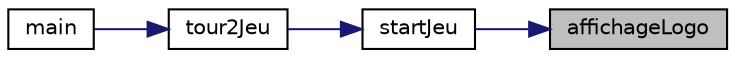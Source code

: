 digraph "affichageLogo"
{
 // INTERACTIVE_SVG=YES
 // LATEX_PDF_SIZE
  edge [fontname="Helvetica",fontsize="10",labelfontname="Helvetica",labelfontsize="10"];
  node [fontname="Helvetica",fontsize="10",shape=record];
  rankdir="RL";
  Node1 [label="affichageLogo",height=0.2,width=0.4,color="black", fillcolor="grey75", style="filled", fontcolor="black",tooltip="affiche \"Le 6 qui prend\" lorsque le jeu est lancé"];
  Node1 -> Node2 [dir="back",color="midnightblue",fontsize="10",style="solid",fontname="Helvetica"];
  Node2 [label="startJeu",height=0.2,width=0.4,color="black", fillcolor="white", style="filled",URL="$jeu_8c.html#a28bea5313cc3c1cc2092001bda10c43a",tooltip="Lance le jeu avec les arguments données par le joueur."];
  Node2 -> Node3 [dir="back",color="midnightblue",fontsize="10",style="solid",fontname="Helvetica"];
  Node3 [label="tour2Jeu",height=0.2,width=0.4,color="black", fillcolor="white", style="filled",URL="$jeu_8c.html#a017b62a8aafeff4509b47b97e611fb10",tooltip="Lance le jeu et fait une boucle tant que le jeu n'est pas fini."];
  Node3 -> Node4 [dir="back",color="midnightblue",fontsize="10",style="solid",fontname="Helvetica"];
  Node4 [label="main",height=0.2,width=0.4,color="black", fillcolor="white", style="filled",URL="$main_8c.html#ac4c0f8a8146b128f1b8f920e3a9c3b1e",tooltip=" "];
}
